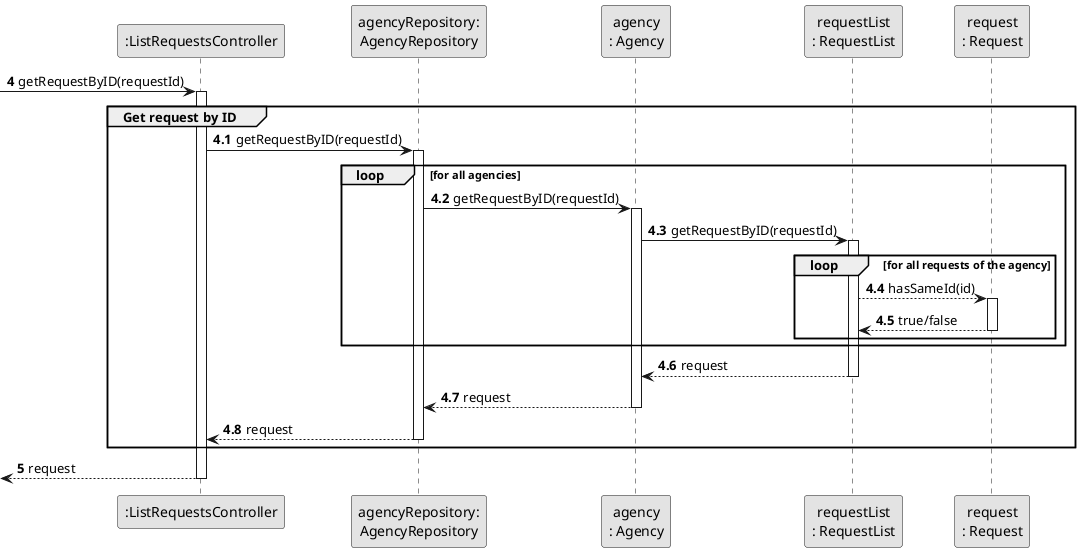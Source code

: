 @startuml
skinparam monochrome true
skinparam packageStyle rectangle
skinparam shadowing false


participant ":ListRequestsController" as CTRL
participant "agencyRepository:\nAgencyRepository" as AgencyRepository
participant "agency\n: Agency" as AGENCY
participant "requestList\n: RequestList" as ReqList
participant "request\n: Request" as REQUEST


autonumber 4
    -> CTRL: getRequestByID(requestId)
    activate CTRL

group Get request by ID

autonumber 4.1

    CTRL -> AgencyRepository: getRequestByID(requestId)
    activate AgencyRepository

    loop for all agencies

        AgencyRepository -> AGENCY: getRequestByID(requestId)
        activate AGENCY

            AGENCY -> ReqList: getRequestByID(requestId)

            loop for all requests of the agency

                activate ReqList

                ReqList --> REQUEST: hasSameId(id)

                activate REQUEST

                    REQUEST --> ReqList: true/false
                deactivate REQUEST
            end
    end

    ReqList --> AGENCY: request
    deactivate ReqList

    AGENCY --> AgencyRepository: request
    deactivate AGENCY

    AgencyRepository --> CTRL: request
    deactivate AgencyRepository

end group
autonumber 5
     <-- CTRL: request
     deactivate CTRL

@enduml